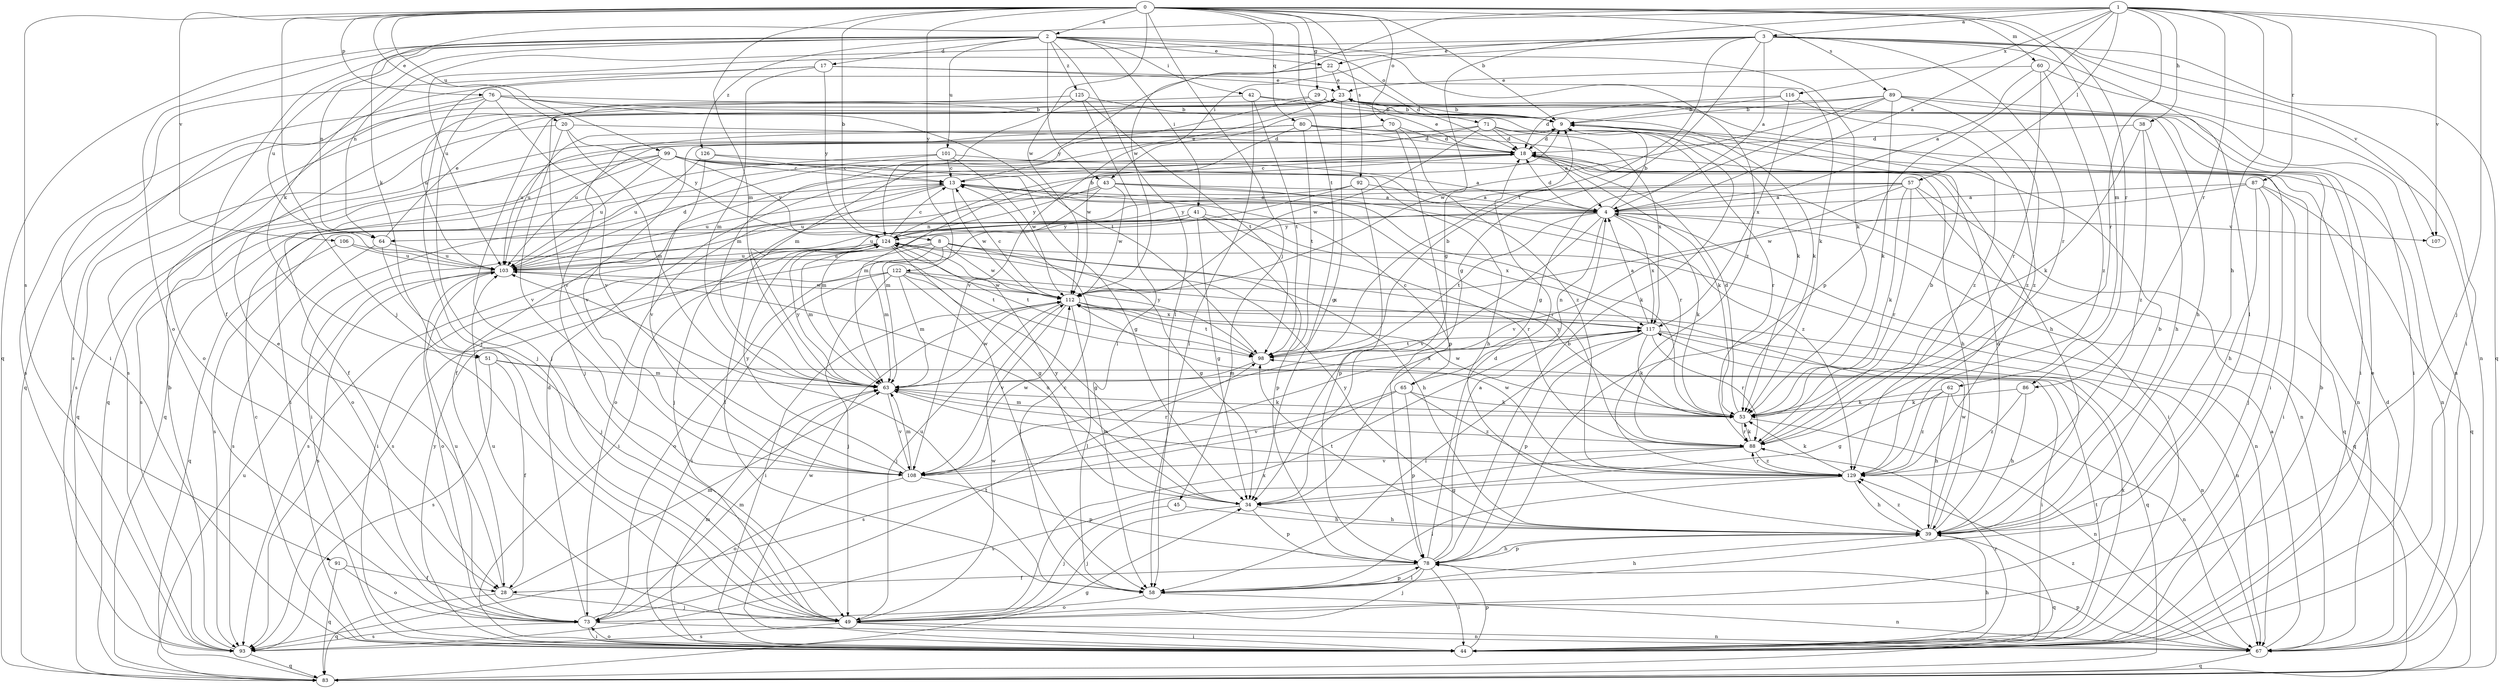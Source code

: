 strict digraph  {
0;
1;
2;
3;
4;
8;
9;
13;
17;
18;
20;
22;
23;
28;
29;
34;
38;
39;
41;
42;
43;
44;
45;
49;
51;
53;
57;
58;
60;
62;
63;
64;
65;
67;
70;
71;
73;
76;
78;
80;
83;
86;
87;
88;
89;
91;
92;
93;
98;
99;
101;
103;
106;
107;
108;
112;
116;
117;
122;
124;
125;
126;
129;
0 -> 2  [label=a];
0 -> 8  [label=b];
0 -> 9  [label=b];
0 -> 20  [label=e];
0 -> 29  [label=g];
0 -> 45  [label=j];
0 -> 49  [label=j];
0 -> 60  [label=m];
0 -> 62  [label=m];
0 -> 63  [label=m];
0 -> 70  [label=o];
0 -> 76  [label=p];
0 -> 80  [label=q];
0 -> 86  [label=r];
0 -> 89  [label=s];
0 -> 91  [label=s];
0 -> 92  [label=s];
0 -> 98  [label=t];
0 -> 99  [label=u];
0 -> 106  [label=v];
0 -> 112  [label=w];
0 -> 122  [label=y];
1 -> 3  [label=a];
1 -> 4  [label=a];
1 -> 34  [label=g];
1 -> 38  [label=h];
1 -> 39  [label=h];
1 -> 49  [label=j];
1 -> 51  [label=k];
1 -> 57  [label=l];
1 -> 78  [label=p];
1 -> 86  [label=r];
1 -> 87  [label=r];
1 -> 88  [label=r];
1 -> 107  [label=v];
1 -> 112  [label=w];
1 -> 116  [label=x];
2 -> 17  [label=d];
2 -> 22  [label=e];
2 -> 28  [label=f];
2 -> 41  [label=i];
2 -> 42  [label=i];
2 -> 43  [label=i];
2 -> 51  [label=k];
2 -> 53  [label=k];
2 -> 58  [label=l];
2 -> 64  [label=n];
2 -> 71  [label=o];
2 -> 73  [label=o];
2 -> 83  [label=q];
2 -> 101  [label=u];
2 -> 103  [label=u];
2 -> 125  [label=z];
2 -> 126  [label=z];
2 -> 129  [label=z];
3 -> 4  [label=a];
3 -> 22  [label=e];
3 -> 34  [label=g];
3 -> 43  [label=i];
3 -> 44  [label=i];
3 -> 58  [label=l];
3 -> 64  [label=n];
3 -> 83  [label=q];
3 -> 88  [label=r];
3 -> 98  [label=t];
3 -> 103  [label=u];
3 -> 107  [label=v];
4 -> 9  [label=b];
4 -> 18  [label=d];
4 -> 53  [label=k];
4 -> 64  [label=n];
4 -> 65  [label=n];
4 -> 83  [label=q];
4 -> 98  [label=t];
4 -> 103  [label=u];
4 -> 107  [label=v];
4 -> 108  [label=v];
4 -> 117  [label=x];
4 -> 124  [label=y];
8 -> 34  [label=g];
8 -> 39  [label=h];
8 -> 44  [label=i];
8 -> 63  [label=m];
8 -> 67  [label=n];
8 -> 93  [label=s];
8 -> 103  [label=u];
8 -> 112  [label=w];
9 -> 18  [label=d];
13 -> 4  [label=a];
13 -> 23  [label=e];
13 -> 49  [label=j];
13 -> 53  [label=k];
13 -> 73  [label=o];
13 -> 88  [label=r];
13 -> 103  [label=u];
13 -> 112  [label=w];
17 -> 23  [label=e];
17 -> 44  [label=i];
17 -> 49  [label=j];
17 -> 53  [label=k];
17 -> 63  [label=m];
17 -> 124  [label=y];
18 -> 13  [label=c];
18 -> 23  [label=e];
18 -> 28  [label=f];
18 -> 39  [label=h];
18 -> 53  [label=k];
18 -> 63  [label=m];
18 -> 67  [label=n];
20 -> 18  [label=d];
20 -> 63  [label=m];
20 -> 93  [label=s];
20 -> 108  [label=v];
20 -> 124  [label=y];
22 -> 18  [label=d];
22 -> 23  [label=e];
22 -> 93  [label=s];
22 -> 124  [label=y];
23 -> 9  [label=b];
23 -> 34  [label=g];
23 -> 44  [label=i];
23 -> 49  [label=j];
23 -> 103  [label=u];
23 -> 129  [label=z];
28 -> 23  [label=e];
28 -> 49  [label=j];
28 -> 63  [label=m];
28 -> 83  [label=q];
29 -> 9  [label=b];
29 -> 39  [label=h];
29 -> 63  [label=m];
29 -> 93  [label=s];
34 -> 39  [label=h];
34 -> 49  [label=j];
34 -> 78  [label=p];
34 -> 103  [label=u];
34 -> 124  [label=y];
38 -> 18  [label=d];
38 -> 39  [label=h];
38 -> 53  [label=k];
38 -> 129  [label=z];
39 -> 9  [label=b];
39 -> 18  [label=d];
39 -> 78  [label=p];
39 -> 83  [label=q];
39 -> 98  [label=t];
39 -> 112  [label=w];
39 -> 124  [label=y];
39 -> 129  [label=z];
41 -> 34  [label=g];
41 -> 58  [label=l];
41 -> 78  [label=p];
41 -> 88  [label=r];
41 -> 93  [label=s];
41 -> 117  [label=x];
41 -> 124  [label=y];
42 -> 9  [label=b];
42 -> 53  [label=k];
42 -> 58  [label=l];
42 -> 83  [label=q];
42 -> 98  [label=t];
43 -> 4  [label=a];
43 -> 63  [label=m];
43 -> 73  [label=o];
43 -> 83  [label=q];
43 -> 112  [label=w];
43 -> 124  [label=y];
43 -> 129  [label=z];
44 -> 9  [label=b];
44 -> 13  [label=c];
44 -> 23  [label=e];
44 -> 39  [label=h];
44 -> 63  [label=m];
44 -> 73  [label=o];
44 -> 78  [label=p];
44 -> 88  [label=r];
44 -> 98  [label=t];
44 -> 112  [label=w];
44 -> 117  [label=x];
44 -> 124  [label=y];
45 -> 39  [label=h];
45 -> 49  [label=j];
49 -> 44  [label=i];
49 -> 67  [label=n];
49 -> 93  [label=s];
49 -> 103  [label=u];
49 -> 112  [label=w];
49 -> 117  [label=x];
51 -> 28  [label=f];
51 -> 44  [label=i];
51 -> 63  [label=m];
51 -> 93  [label=s];
53 -> 18  [label=d];
53 -> 63  [label=m];
53 -> 67  [label=n];
53 -> 88  [label=r];
53 -> 112  [label=w];
53 -> 124  [label=y];
57 -> 4  [label=a];
57 -> 44  [label=i];
57 -> 53  [label=k];
57 -> 67  [label=n];
57 -> 88  [label=r];
57 -> 103  [label=u];
57 -> 108  [label=v];
57 -> 124  [label=y];
58 -> 13  [label=c];
58 -> 39  [label=h];
58 -> 67  [label=n];
58 -> 73  [label=o];
58 -> 78  [label=p];
58 -> 103  [label=u];
60 -> 4  [label=a];
60 -> 23  [label=e];
60 -> 67  [label=n];
60 -> 88  [label=r];
60 -> 129  [label=z];
62 -> 34  [label=g];
62 -> 39  [label=h];
62 -> 53  [label=k];
62 -> 67  [label=n];
62 -> 129  [label=z];
63 -> 53  [label=k];
63 -> 88  [label=r];
63 -> 108  [label=v];
63 -> 112  [label=w];
63 -> 117  [label=x];
63 -> 124  [label=y];
64 -> 23  [label=e];
64 -> 49  [label=j];
64 -> 93  [label=s];
64 -> 103  [label=u];
65 -> 13  [label=c];
65 -> 53  [label=k];
65 -> 78  [label=p];
65 -> 93  [label=s];
65 -> 108  [label=v];
65 -> 129  [label=z];
67 -> 4  [label=a];
67 -> 18  [label=d];
67 -> 78  [label=p];
67 -> 83  [label=q];
67 -> 129  [label=z];
70 -> 18  [label=d];
70 -> 78  [label=p];
70 -> 103  [label=u];
70 -> 108  [label=v];
70 -> 129  [label=z];
71 -> 4  [label=a];
71 -> 18  [label=d];
71 -> 83  [label=q];
71 -> 88  [label=r];
71 -> 103  [label=u];
71 -> 112  [label=w];
71 -> 117  [label=x];
73 -> 18  [label=d];
73 -> 44  [label=i];
73 -> 63  [label=m];
73 -> 67  [label=n];
73 -> 93  [label=s];
73 -> 98  [label=t];
73 -> 103  [label=u];
76 -> 9  [label=b];
76 -> 49  [label=j];
76 -> 53  [label=k];
76 -> 73  [label=o];
76 -> 93  [label=s];
76 -> 98  [label=t];
76 -> 108  [label=v];
78 -> 4  [label=a];
78 -> 9  [label=b];
78 -> 18  [label=d];
78 -> 28  [label=f];
78 -> 39  [label=h];
78 -> 44  [label=i];
78 -> 49  [label=j];
78 -> 58  [label=l];
80 -> 18  [label=d];
80 -> 39  [label=h];
80 -> 44  [label=i];
80 -> 49  [label=j];
80 -> 98  [label=t];
80 -> 103  [label=u];
80 -> 112  [label=w];
83 -> 34  [label=g];
83 -> 103  [label=u];
86 -> 39  [label=h];
86 -> 53  [label=k];
86 -> 129  [label=z];
87 -> 4  [label=a];
87 -> 39  [label=h];
87 -> 44  [label=i];
87 -> 49  [label=j];
87 -> 83  [label=q];
87 -> 112  [label=w];
88 -> 9  [label=b];
88 -> 53  [label=k];
88 -> 93  [label=s];
88 -> 108  [label=v];
88 -> 129  [label=z];
89 -> 9  [label=b];
89 -> 34  [label=g];
89 -> 44  [label=i];
89 -> 53  [label=k];
89 -> 67  [label=n];
89 -> 108  [label=v];
89 -> 112  [label=w];
89 -> 129  [label=z];
91 -> 28  [label=f];
91 -> 73  [label=o];
91 -> 83  [label=q];
92 -> 4  [label=a];
92 -> 44  [label=i];
92 -> 63  [label=m];
92 -> 78  [label=p];
93 -> 9  [label=b];
93 -> 83  [label=q];
98 -> 9  [label=b];
98 -> 63  [label=m];
98 -> 124  [label=y];
99 -> 13  [label=c];
99 -> 28  [label=f];
99 -> 34  [label=g];
99 -> 39  [label=h];
99 -> 83  [label=q];
99 -> 88  [label=r];
99 -> 93  [label=s];
99 -> 103  [label=u];
99 -> 124  [label=y];
101 -> 4  [label=a];
101 -> 13  [label=c];
101 -> 44  [label=i];
101 -> 83  [label=q];
101 -> 112  [label=w];
103 -> 18  [label=d];
103 -> 73  [label=o];
103 -> 93  [label=s];
103 -> 112  [label=w];
106 -> 83  [label=q];
106 -> 98  [label=t];
106 -> 103  [label=u];
108 -> 63  [label=m];
108 -> 73  [label=o];
108 -> 78  [label=p];
108 -> 112  [label=w];
108 -> 124  [label=y];
112 -> 13  [label=c];
112 -> 44  [label=i];
112 -> 49  [label=j];
112 -> 58  [label=l];
112 -> 67  [label=n];
112 -> 98  [label=t];
112 -> 108  [label=v];
112 -> 117  [label=x];
116 -> 9  [label=b];
116 -> 18  [label=d];
116 -> 117  [label=x];
116 -> 129  [label=z];
117 -> 4  [label=a];
117 -> 53  [label=k];
117 -> 58  [label=l];
117 -> 67  [label=n];
117 -> 78  [label=p];
117 -> 83  [label=q];
117 -> 88  [label=r];
117 -> 98  [label=t];
122 -> 34  [label=g];
122 -> 44  [label=i];
122 -> 49  [label=j];
122 -> 58  [label=l];
122 -> 63  [label=m];
122 -> 73  [label=o];
122 -> 112  [label=w];
122 -> 117  [label=x];
124 -> 9  [label=b];
124 -> 13  [label=c];
124 -> 34  [label=g];
124 -> 44  [label=i];
124 -> 63  [label=m];
124 -> 93  [label=s];
124 -> 98  [label=t];
124 -> 103  [label=u];
125 -> 9  [label=b];
125 -> 58  [label=l];
125 -> 63  [label=m];
125 -> 98  [label=t];
125 -> 108  [label=v];
126 -> 13  [label=c];
126 -> 67  [label=n];
126 -> 103  [label=u];
126 -> 108  [label=v];
129 -> 34  [label=g];
129 -> 39  [label=h];
129 -> 53  [label=k];
129 -> 58  [label=l];
129 -> 63  [label=m];
129 -> 88  [label=r];
129 -> 112  [label=w];
}
